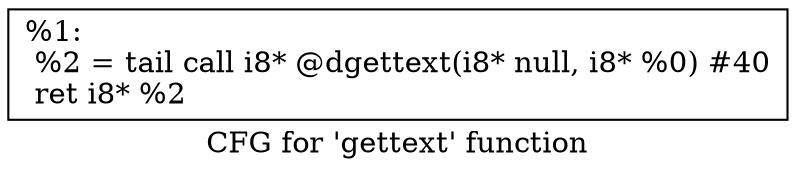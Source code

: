 digraph "CFG for 'gettext' function" {
	label="CFG for 'gettext' function";

	Node0x1b36dc0 [shape=record,label="{%1:\l  %2 = tail call i8* @dgettext(i8* null, i8* %0) #40\l  ret i8* %2\l}"];
}
